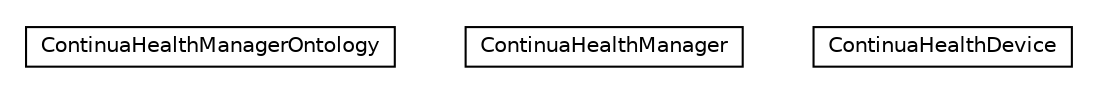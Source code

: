 #!/usr/local/bin/dot
#
# Class diagram 
# Generated by UMLGraph version R5_6-24-gf6e263 (http://www.umlgraph.org/)
#

digraph G {
	edge [fontname="Helvetica",fontsize=10,labelfontname="Helvetica",labelfontsize=10];
	node [fontname="Helvetica",fontsize=10,shape=plaintext];
	nodesep=0.25;
	ranksep=0.5;
	// org.universAAL.ontology.continua.ContinuaHealthManagerOntology
	c410464 [label=<<table title="org.universAAL.ontology.continua.ContinuaHealthManagerOntology" border="0" cellborder="1" cellspacing="0" cellpadding="2" port="p" href="./ContinuaHealthManagerOntology.html">
		<tr><td><table border="0" cellspacing="0" cellpadding="1">
<tr><td align="center" balign="center"> ContinuaHealthManagerOntology </td></tr>
		</table></td></tr>
		</table>>, URL="./ContinuaHealthManagerOntology.html", fontname="Helvetica", fontcolor="black", fontsize=10.0];
	// org.universAAL.ontology.continua.ContinuaHealthManager
	c410465 [label=<<table title="org.universAAL.ontology.continua.ContinuaHealthManager" border="0" cellborder="1" cellspacing="0" cellpadding="2" port="p" href="./ContinuaHealthManager.html">
		<tr><td><table border="0" cellspacing="0" cellpadding="1">
<tr><td align="center" balign="center"> ContinuaHealthManager </td></tr>
		</table></td></tr>
		</table>>, URL="./ContinuaHealthManager.html", fontname="Helvetica", fontcolor="black", fontsize=10.0];
	// org.universAAL.ontology.continua.ContinuaHealthDevice
	c410466 [label=<<table title="org.universAAL.ontology.continua.ContinuaHealthDevice" border="0" cellborder="1" cellspacing="0" cellpadding="2" port="p" href="./ContinuaHealthDevice.html">
		<tr><td><table border="0" cellspacing="0" cellpadding="1">
<tr><td align="center" balign="center"> ContinuaHealthDevice </td></tr>
		</table></td></tr>
		</table>>, URL="./ContinuaHealthDevice.html", fontname="Helvetica", fontcolor="black", fontsize=10.0];
}

